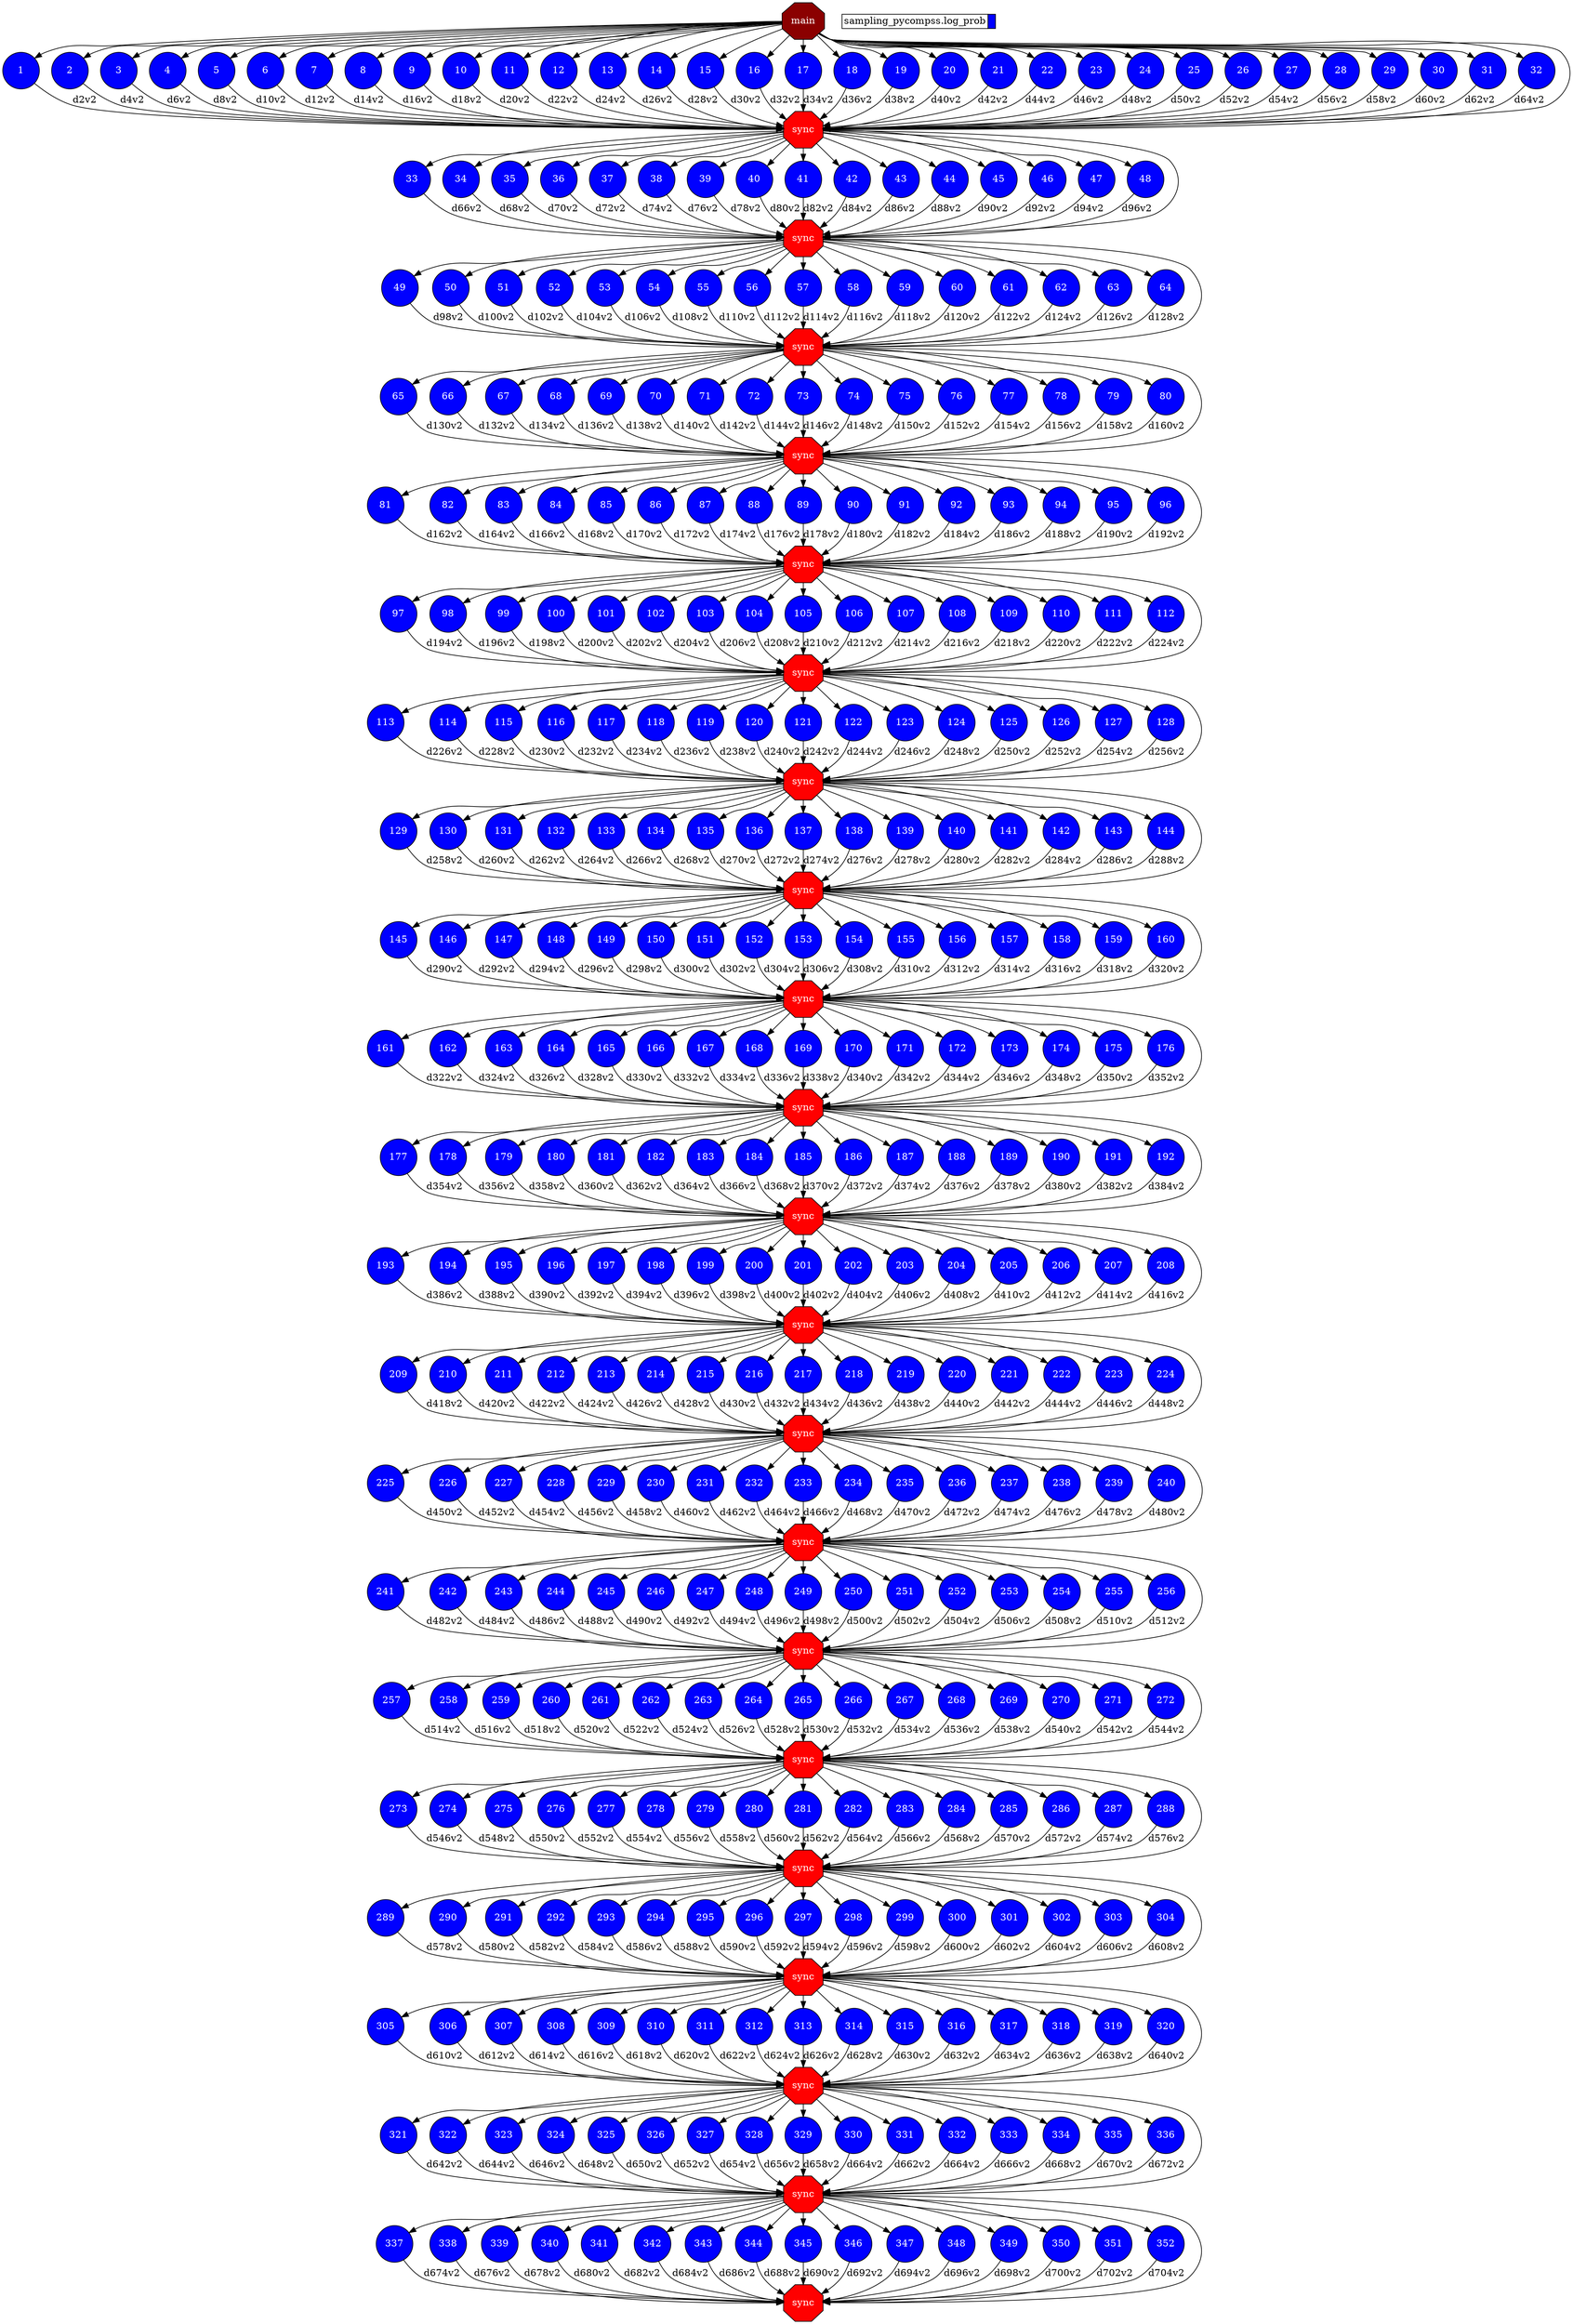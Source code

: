 digraph {
  newrank=true;
  rankdir=TB;
  labeljust="l";
  compound= true;
  subgraph dependence_graph {
    ranksep=0.20;
    node[height=0.75];

Synchro0[label="main", shape=octagon, style=filled fillcolor="#8B0000" fontcolor="#FFFFFF"];
1[shape=circle, style=filled fillcolor="#0000ff" fontcolor="#ffffff"];
Synchro0 -> 1;
2[shape=circle, style=filled fillcolor="#0000ff" fontcolor="#ffffff"];
Synchro0 -> 2;
3[shape=circle, style=filled fillcolor="#0000ff" fontcolor="#ffffff"];
Synchro0 -> 3;
4[shape=circle, style=filled fillcolor="#0000ff" fontcolor="#ffffff"];
Synchro0 -> 4;
5[shape=circle, style=filled fillcolor="#0000ff" fontcolor="#ffffff"];
Synchro0 -> 5;
6[shape=circle, style=filled fillcolor="#0000ff" fontcolor="#ffffff"];
Synchro0 -> 6;
7[shape=circle, style=filled fillcolor="#0000ff" fontcolor="#ffffff"];
Synchro0 -> 7;
8[shape=circle, style=filled fillcolor="#0000ff" fontcolor="#ffffff"];
Synchro0 -> 8;
9[shape=circle, style=filled fillcolor="#0000ff" fontcolor="#ffffff"];
Synchro0 -> 9;
10[shape=circle, style=filled fillcolor="#0000ff" fontcolor="#ffffff"];
Synchro0 -> 10;
11[shape=circle, style=filled fillcolor="#0000ff" fontcolor="#ffffff"];
Synchro0 -> 11;
12[shape=circle, style=filled fillcolor="#0000ff" fontcolor="#ffffff"];
Synchro0 -> 12;
13[shape=circle, style=filled fillcolor="#0000ff" fontcolor="#ffffff"];
Synchro0 -> 13;
14[shape=circle, style=filled fillcolor="#0000ff" fontcolor="#ffffff"];
Synchro0 -> 14;
15[shape=circle, style=filled fillcolor="#0000ff" fontcolor="#ffffff"];
Synchro0 -> 15;
16[shape=circle, style=filled fillcolor="#0000ff" fontcolor="#ffffff"];
Synchro0 -> 16;
17[shape=circle, style=filled fillcolor="#0000ff" fontcolor="#ffffff"];
Synchro0 -> 17;
18[shape=circle, style=filled fillcolor="#0000ff" fontcolor="#ffffff"];
Synchro0 -> 18;
19[shape=circle, style=filled fillcolor="#0000ff" fontcolor="#ffffff"];
Synchro0 -> 19;
20[shape=circle, style=filled fillcolor="#0000ff" fontcolor="#ffffff"];
Synchro0 -> 20;
21[shape=circle, style=filled fillcolor="#0000ff" fontcolor="#ffffff"];
Synchro0 -> 21;
22[shape=circle, style=filled fillcolor="#0000ff" fontcolor="#ffffff"];
Synchro0 -> 22;
23[shape=circle, style=filled fillcolor="#0000ff" fontcolor="#ffffff"];
Synchro0 -> 23;
24[shape=circle, style=filled fillcolor="#0000ff" fontcolor="#ffffff"];
Synchro0 -> 24;
25[shape=circle, style=filled fillcolor="#0000ff" fontcolor="#ffffff"];
Synchro0 -> 25;
26[shape=circle, style=filled fillcolor="#0000ff" fontcolor="#ffffff"];
Synchro0 -> 26;
27[shape=circle, style=filled fillcolor="#0000ff" fontcolor="#ffffff"];
Synchro0 -> 27;
28[shape=circle, style=filled fillcolor="#0000ff" fontcolor="#ffffff"];
Synchro0 -> 28;
29[shape=circle, style=filled fillcolor="#0000ff" fontcolor="#ffffff"];
Synchro0 -> 29;
30[shape=circle, style=filled fillcolor="#0000ff" fontcolor="#ffffff"];
Synchro0 -> 30;
31[shape=circle, style=filled fillcolor="#0000ff" fontcolor="#ffffff"];
Synchro0 -> 31;
32[shape=circle, style=filled fillcolor="#0000ff" fontcolor="#ffffff"];
Synchro0 -> 32;
Synchro1[label="sync", shape=octagon, style=filled fillcolor="#ff0000" fontcolor="#FFFFFF"];
Synchro0 -> Synchro1;
1 -> Synchro1 [label="d2v2"];
2 -> Synchro1 [label="d4v2"];
3 -> Synchro1 [label="d6v2"];
4 -> Synchro1 [label="d8v2"];
5 -> Synchro1 [label="d10v2"];
6 -> Synchro1 [label="d12v2"];
7 -> Synchro1 [label="d14v2"];
8 -> Synchro1 [label="d16v2"];
9 -> Synchro1 [label="d18v2"];
10 -> Synchro1 [label="d20v2"];
11 -> Synchro1 [label="d22v2"];
12 -> Synchro1 [label="d24v2"];
13 -> Synchro1 [label="d26v2"];
14 -> Synchro1 [label="d28v2"];
15 -> Synchro1 [label="d30v2"];
16 -> Synchro1 [label="d32v2"];
17 -> Synchro1 [label="d34v2"];
18 -> Synchro1 [label="d36v2"];
19 -> Synchro1 [label="d38v2"];
20 -> Synchro1 [label="d40v2"];
21 -> Synchro1 [label="d42v2"];
22 -> Synchro1 [label="d44v2"];
23 -> Synchro1 [label="d46v2"];
24 -> Synchro1 [label="d48v2"];
25 -> Synchro1 [label="d50v2"];
26 -> Synchro1 [label="d52v2"];
27 -> Synchro1 [label="d54v2"];
28 -> Synchro1 [label="d56v2"];
29 -> Synchro1 [label="d58v2"];
30 -> Synchro1 [label="d60v2"];
31 -> Synchro1 [label="d62v2"];
32 -> Synchro1 [label="d64v2"];
33[shape=circle, style=filled fillcolor="#0000ff" fontcolor="#ffffff"];
Synchro1 -> 33;
34[shape=circle, style=filled fillcolor="#0000ff" fontcolor="#ffffff"];
Synchro1 -> 34;
35[shape=circle, style=filled fillcolor="#0000ff" fontcolor="#ffffff"];
Synchro1 -> 35;
36[shape=circle, style=filled fillcolor="#0000ff" fontcolor="#ffffff"];
Synchro1 -> 36;
37[shape=circle, style=filled fillcolor="#0000ff" fontcolor="#ffffff"];
Synchro1 -> 37;
38[shape=circle, style=filled fillcolor="#0000ff" fontcolor="#ffffff"];
Synchro1 -> 38;
39[shape=circle, style=filled fillcolor="#0000ff" fontcolor="#ffffff"];
Synchro1 -> 39;
40[shape=circle, style=filled fillcolor="#0000ff" fontcolor="#ffffff"];
Synchro1 -> 40;
41[shape=circle, style=filled fillcolor="#0000ff" fontcolor="#ffffff"];
Synchro1 -> 41;
42[shape=circle, style=filled fillcolor="#0000ff" fontcolor="#ffffff"];
Synchro1 -> 42;
43[shape=circle, style=filled fillcolor="#0000ff" fontcolor="#ffffff"];
Synchro1 -> 43;
44[shape=circle, style=filled fillcolor="#0000ff" fontcolor="#ffffff"];
Synchro1 -> 44;
45[shape=circle, style=filled fillcolor="#0000ff" fontcolor="#ffffff"];
Synchro1 -> 45;
46[shape=circle, style=filled fillcolor="#0000ff" fontcolor="#ffffff"];
Synchro1 -> 46;
47[shape=circle, style=filled fillcolor="#0000ff" fontcolor="#ffffff"];
Synchro1 -> 47;
48[shape=circle, style=filled fillcolor="#0000ff" fontcolor="#ffffff"];
Synchro1 -> 48;
Synchro2[label="sync", shape=octagon, style=filled fillcolor="#ff0000" fontcolor="#FFFFFF"];
Synchro1 -> Synchro2;
33 -> Synchro2 [label="d66v2"];
34 -> Synchro2 [label="d68v2"];
35 -> Synchro2 [label="d70v2"];
36 -> Synchro2 [label="d72v2"];
37 -> Synchro2 [label="d74v2"];
38 -> Synchro2 [label="d76v2"];
39 -> Synchro2 [label="d78v2"];
40 -> Synchro2 [label="d80v2"];
41 -> Synchro2 [label="d82v2"];
42 -> Synchro2 [label="d84v2"];
43 -> Synchro2 [label="d86v2"];
44 -> Synchro2 [label="d88v2"];
45 -> Synchro2 [label="d90v2"];
46 -> Synchro2 [label="d92v2"];
47 -> Synchro2 [label="d94v2"];
48 -> Synchro2 [label="d96v2"];
49[shape=circle, style=filled fillcolor="#0000ff" fontcolor="#ffffff"];
Synchro2 -> 49;
50[shape=circle, style=filled fillcolor="#0000ff" fontcolor="#ffffff"];
Synchro2 -> 50;
51[shape=circle, style=filled fillcolor="#0000ff" fontcolor="#ffffff"];
Synchro2 -> 51;
52[shape=circle, style=filled fillcolor="#0000ff" fontcolor="#ffffff"];
Synchro2 -> 52;
53[shape=circle, style=filled fillcolor="#0000ff" fontcolor="#ffffff"];
Synchro2 -> 53;
54[shape=circle, style=filled fillcolor="#0000ff" fontcolor="#ffffff"];
Synchro2 -> 54;
55[shape=circle, style=filled fillcolor="#0000ff" fontcolor="#ffffff"];
Synchro2 -> 55;
56[shape=circle, style=filled fillcolor="#0000ff" fontcolor="#ffffff"];
Synchro2 -> 56;
57[shape=circle, style=filled fillcolor="#0000ff" fontcolor="#ffffff"];
Synchro2 -> 57;
58[shape=circle, style=filled fillcolor="#0000ff" fontcolor="#ffffff"];
Synchro2 -> 58;
59[shape=circle, style=filled fillcolor="#0000ff" fontcolor="#ffffff"];
Synchro2 -> 59;
60[shape=circle, style=filled fillcolor="#0000ff" fontcolor="#ffffff"];
Synchro2 -> 60;
61[shape=circle, style=filled fillcolor="#0000ff" fontcolor="#ffffff"];
Synchro2 -> 61;
62[shape=circle, style=filled fillcolor="#0000ff" fontcolor="#ffffff"];
Synchro2 -> 62;
63[shape=circle, style=filled fillcolor="#0000ff" fontcolor="#ffffff"];
Synchro2 -> 63;
64[shape=circle, style=filled fillcolor="#0000ff" fontcolor="#ffffff"];
Synchro2 -> 64;
Synchro3[label="sync", shape=octagon, style=filled fillcolor="#ff0000" fontcolor="#FFFFFF"];
Synchro2 -> Synchro3;
49 -> Synchro3 [label="d98v2"];
50 -> Synchro3 [label="d100v2"];
51 -> Synchro3 [label="d102v2"];
52 -> Synchro3 [label="d104v2"];
53 -> Synchro3 [label="d106v2"];
54 -> Synchro3 [label="d108v2"];
55 -> Synchro3 [label="d110v2"];
56 -> Synchro3 [label="d112v2"];
57 -> Synchro3 [label="d114v2"];
58 -> Synchro3 [label="d116v2"];
59 -> Synchro3 [label="d118v2"];
60 -> Synchro3 [label="d120v2"];
61 -> Synchro3 [label="d122v2"];
62 -> Synchro3 [label="d124v2"];
63 -> Synchro3 [label="d126v2"];
64 -> Synchro3 [label="d128v2"];
65[shape=circle, style=filled fillcolor="#0000ff" fontcolor="#ffffff"];
Synchro3 -> 65;
66[shape=circle, style=filled fillcolor="#0000ff" fontcolor="#ffffff"];
Synchro3 -> 66;
67[shape=circle, style=filled fillcolor="#0000ff" fontcolor="#ffffff"];
Synchro3 -> 67;
68[shape=circle, style=filled fillcolor="#0000ff" fontcolor="#ffffff"];
Synchro3 -> 68;
69[shape=circle, style=filled fillcolor="#0000ff" fontcolor="#ffffff"];
Synchro3 -> 69;
70[shape=circle, style=filled fillcolor="#0000ff" fontcolor="#ffffff"];
Synchro3 -> 70;
71[shape=circle, style=filled fillcolor="#0000ff" fontcolor="#ffffff"];
Synchro3 -> 71;
72[shape=circle, style=filled fillcolor="#0000ff" fontcolor="#ffffff"];
Synchro3 -> 72;
73[shape=circle, style=filled fillcolor="#0000ff" fontcolor="#ffffff"];
Synchro3 -> 73;
74[shape=circle, style=filled fillcolor="#0000ff" fontcolor="#ffffff"];
Synchro3 -> 74;
75[shape=circle, style=filled fillcolor="#0000ff" fontcolor="#ffffff"];
Synchro3 -> 75;
76[shape=circle, style=filled fillcolor="#0000ff" fontcolor="#ffffff"];
Synchro3 -> 76;
77[shape=circle, style=filled fillcolor="#0000ff" fontcolor="#ffffff"];
Synchro3 -> 77;
78[shape=circle, style=filled fillcolor="#0000ff" fontcolor="#ffffff"];
Synchro3 -> 78;
79[shape=circle, style=filled fillcolor="#0000ff" fontcolor="#ffffff"];
Synchro3 -> 79;
80[shape=circle, style=filled fillcolor="#0000ff" fontcolor="#ffffff"];
Synchro3 -> 80;
Synchro4[label="sync", shape=octagon, style=filled fillcolor="#ff0000" fontcolor="#FFFFFF"];
Synchro3 -> Synchro4;
65 -> Synchro4 [label="d130v2"];
66 -> Synchro4 [label="d132v2"];
67 -> Synchro4 [label="d134v2"];
68 -> Synchro4 [label="d136v2"];
69 -> Synchro4 [label="d138v2"];
70 -> Synchro4 [label="d140v2"];
71 -> Synchro4 [label="d142v2"];
72 -> Synchro4 [label="d144v2"];
73 -> Synchro4 [label="d146v2"];
74 -> Synchro4 [label="d148v2"];
75 -> Synchro4 [label="d150v2"];
76 -> Synchro4 [label="d152v2"];
77 -> Synchro4 [label="d154v2"];
78 -> Synchro4 [label="d156v2"];
79 -> Synchro4 [label="d158v2"];
80 -> Synchro4 [label="d160v2"];
81[shape=circle, style=filled fillcolor="#0000ff" fontcolor="#ffffff"];
Synchro4 -> 81;
82[shape=circle, style=filled fillcolor="#0000ff" fontcolor="#ffffff"];
Synchro4 -> 82;
83[shape=circle, style=filled fillcolor="#0000ff" fontcolor="#ffffff"];
Synchro4 -> 83;
84[shape=circle, style=filled fillcolor="#0000ff" fontcolor="#ffffff"];
Synchro4 -> 84;
85[shape=circle, style=filled fillcolor="#0000ff" fontcolor="#ffffff"];
Synchro4 -> 85;
86[shape=circle, style=filled fillcolor="#0000ff" fontcolor="#ffffff"];
Synchro4 -> 86;
87[shape=circle, style=filled fillcolor="#0000ff" fontcolor="#ffffff"];
Synchro4 -> 87;
88[shape=circle, style=filled fillcolor="#0000ff" fontcolor="#ffffff"];
Synchro4 -> 88;
89[shape=circle, style=filled fillcolor="#0000ff" fontcolor="#ffffff"];
Synchro4 -> 89;
90[shape=circle, style=filled fillcolor="#0000ff" fontcolor="#ffffff"];
Synchro4 -> 90;
91[shape=circle, style=filled fillcolor="#0000ff" fontcolor="#ffffff"];
Synchro4 -> 91;
92[shape=circle, style=filled fillcolor="#0000ff" fontcolor="#ffffff"];
Synchro4 -> 92;
93[shape=circle, style=filled fillcolor="#0000ff" fontcolor="#ffffff"];
Synchro4 -> 93;
94[shape=circle, style=filled fillcolor="#0000ff" fontcolor="#ffffff"];
Synchro4 -> 94;
95[shape=circle, style=filled fillcolor="#0000ff" fontcolor="#ffffff"];
Synchro4 -> 95;
96[shape=circle, style=filled fillcolor="#0000ff" fontcolor="#ffffff"];
Synchro4 -> 96;
Synchro5[label="sync", shape=octagon, style=filled fillcolor="#ff0000" fontcolor="#FFFFFF"];
Synchro4 -> Synchro5;
81 -> Synchro5 [label="d162v2"];
82 -> Synchro5 [label="d164v2"];
83 -> Synchro5 [label="d166v2"];
84 -> Synchro5 [label="d168v2"];
85 -> Synchro5 [label="d170v2"];
86 -> Synchro5 [label="d172v2"];
87 -> Synchro5 [label="d174v2"];
88 -> Synchro5 [label="d176v2"];
89 -> Synchro5 [label="d178v2"];
90 -> Synchro5 [label="d180v2"];
91 -> Synchro5 [label="d182v2"];
92 -> Synchro5 [label="d184v2"];
93 -> Synchro5 [label="d186v2"];
94 -> Synchro5 [label="d188v2"];
95 -> Synchro5 [label="d190v2"];
96 -> Synchro5 [label="d192v2"];
97[shape=circle, style=filled fillcolor="#0000ff" fontcolor="#ffffff"];
Synchro5 -> 97;
98[shape=circle, style=filled fillcolor="#0000ff" fontcolor="#ffffff"];
Synchro5 -> 98;
99[shape=circle, style=filled fillcolor="#0000ff" fontcolor="#ffffff"];
Synchro5 -> 99;
100[shape=circle, style=filled fillcolor="#0000ff" fontcolor="#ffffff"];
Synchro5 -> 100;
101[shape=circle, style=filled fillcolor="#0000ff" fontcolor="#ffffff"];
Synchro5 -> 101;
102[shape=circle, style=filled fillcolor="#0000ff" fontcolor="#ffffff"];
Synchro5 -> 102;
103[shape=circle, style=filled fillcolor="#0000ff" fontcolor="#ffffff"];
Synchro5 -> 103;
104[shape=circle, style=filled fillcolor="#0000ff" fontcolor="#ffffff"];
Synchro5 -> 104;
105[shape=circle, style=filled fillcolor="#0000ff" fontcolor="#ffffff"];
Synchro5 -> 105;
106[shape=circle, style=filled fillcolor="#0000ff" fontcolor="#ffffff"];
Synchro5 -> 106;
107[shape=circle, style=filled fillcolor="#0000ff" fontcolor="#ffffff"];
Synchro5 -> 107;
108[shape=circle, style=filled fillcolor="#0000ff" fontcolor="#ffffff"];
Synchro5 -> 108;
109[shape=circle, style=filled fillcolor="#0000ff" fontcolor="#ffffff"];
Synchro5 -> 109;
110[shape=circle, style=filled fillcolor="#0000ff" fontcolor="#ffffff"];
Synchro5 -> 110;
111[shape=circle, style=filled fillcolor="#0000ff" fontcolor="#ffffff"];
Synchro5 -> 111;
112[shape=circle, style=filled fillcolor="#0000ff" fontcolor="#ffffff"];
Synchro5 -> 112;
Synchro6[label="sync", shape=octagon, style=filled fillcolor="#ff0000" fontcolor="#FFFFFF"];
Synchro5 -> Synchro6;
97 -> Synchro6 [label="d194v2"];
98 -> Synchro6 [label="d196v2"];
99 -> Synchro6 [label="d198v2"];
100 -> Synchro6 [label="d200v2"];
101 -> Synchro6 [label="d202v2"];
102 -> Synchro6 [label="d204v2"];
103 -> Synchro6 [label="d206v2"];
104 -> Synchro6 [label="d208v2"];
105 -> Synchro6 [label="d210v2"];
106 -> Synchro6 [label="d212v2"];
107 -> Synchro6 [label="d214v2"];
108 -> Synchro6 [label="d216v2"];
109 -> Synchro6 [label="d218v2"];
110 -> Synchro6 [label="d220v2"];
111 -> Synchro6 [label="d222v2"];
112 -> Synchro6 [label="d224v2"];
113[shape=circle, style=filled fillcolor="#0000ff" fontcolor="#ffffff"];
Synchro6 -> 113;
114[shape=circle, style=filled fillcolor="#0000ff" fontcolor="#ffffff"];
Synchro6 -> 114;
115[shape=circle, style=filled fillcolor="#0000ff" fontcolor="#ffffff"];
Synchro6 -> 115;
116[shape=circle, style=filled fillcolor="#0000ff" fontcolor="#ffffff"];
Synchro6 -> 116;
117[shape=circle, style=filled fillcolor="#0000ff" fontcolor="#ffffff"];
Synchro6 -> 117;
118[shape=circle, style=filled fillcolor="#0000ff" fontcolor="#ffffff"];
Synchro6 -> 118;
119[shape=circle, style=filled fillcolor="#0000ff" fontcolor="#ffffff"];
Synchro6 -> 119;
120[shape=circle, style=filled fillcolor="#0000ff" fontcolor="#ffffff"];
Synchro6 -> 120;
121[shape=circle, style=filled fillcolor="#0000ff" fontcolor="#ffffff"];
Synchro6 -> 121;
122[shape=circle, style=filled fillcolor="#0000ff" fontcolor="#ffffff"];
Synchro6 -> 122;
123[shape=circle, style=filled fillcolor="#0000ff" fontcolor="#ffffff"];
Synchro6 -> 123;
124[shape=circle, style=filled fillcolor="#0000ff" fontcolor="#ffffff"];
Synchro6 -> 124;
125[shape=circle, style=filled fillcolor="#0000ff" fontcolor="#ffffff"];
Synchro6 -> 125;
126[shape=circle, style=filled fillcolor="#0000ff" fontcolor="#ffffff"];
Synchro6 -> 126;
127[shape=circle, style=filled fillcolor="#0000ff" fontcolor="#ffffff"];
Synchro6 -> 127;
128[shape=circle, style=filled fillcolor="#0000ff" fontcolor="#ffffff"];
Synchro6 -> 128;
Synchro7[label="sync", shape=octagon, style=filled fillcolor="#ff0000" fontcolor="#FFFFFF"];
Synchro6 -> Synchro7;
113 -> Synchro7 [label="d226v2"];
114 -> Synchro7 [label="d228v2"];
115 -> Synchro7 [label="d230v2"];
116 -> Synchro7 [label="d232v2"];
117 -> Synchro7 [label="d234v2"];
118 -> Synchro7 [label="d236v2"];
119 -> Synchro7 [label="d238v2"];
120 -> Synchro7 [label="d240v2"];
121 -> Synchro7 [label="d242v2"];
122 -> Synchro7 [label="d244v2"];
123 -> Synchro7 [label="d246v2"];
124 -> Synchro7 [label="d248v2"];
125 -> Synchro7 [label="d250v2"];
126 -> Synchro7 [label="d252v2"];
127 -> Synchro7 [label="d254v2"];
128 -> Synchro7 [label="d256v2"];
129[shape=circle, style=filled fillcolor="#0000ff" fontcolor="#ffffff"];
Synchro7 -> 129;
130[shape=circle, style=filled fillcolor="#0000ff" fontcolor="#ffffff"];
Synchro7 -> 130;
131[shape=circle, style=filled fillcolor="#0000ff" fontcolor="#ffffff"];
Synchro7 -> 131;
132[shape=circle, style=filled fillcolor="#0000ff" fontcolor="#ffffff"];
Synchro7 -> 132;
133[shape=circle, style=filled fillcolor="#0000ff" fontcolor="#ffffff"];
Synchro7 -> 133;
134[shape=circle, style=filled fillcolor="#0000ff" fontcolor="#ffffff"];
Synchro7 -> 134;
135[shape=circle, style=filled fillcolor="#0000ff" fontcolor="#ffffff"];
Synchro7 -> 135;
136[shape=circle, style=filled fillcolor="#0000ff" fontcolor="#ffffff"];
Synchro7 -> 136;
137[shape=circle, style=filled fillcolor="#0000ff" fontcolor="#ffffff"];
Synchro7 -> 137;
138[shape=circle, style=filled fillcolor="#0000ff" fontcolor="#ffffff"];
Synchro7 -> 138;
139[shape=circle, style=filled fillcolor="#0000ff" fontcolor="#ffffff"];
Synchro7 -> 139;
140[shape=circle, style=filled fillcolor="#0000ff" fontcolor="#ffffff"];
Synchro7 -> 140;
141[shape=circle, style=filled fillcolor="#0000ff" fontcolor="#ffffff"];
Synchro7 -> 141;
142[shape=circle, style=filled fillcolor="#0000ff" fontcolor="#ffffff"];
Synchro7 -> 142;
143[shape=circle, style=filled fillcolor="#0000ff" fontcolor="#ffffff"];
Synchro7 -> 143;
144[shape=circle, style=filled fillcolor="#0000ff" fontcolor="#ffffff"];
Synchro7 -> 144;
Synchro8[label="sync", shape=octagon, style=filled fillcolor="#ff0000" fontcolor="#FFFFFF"];
Synchro7 -> Synchro8;
129 -> Synchro8 [label="d258v2"];
130 -> Synchro8 [label="d260v2"];
131 -> Synchro8 [label="d262v2"];
132 -> Synchro8 [label="d264v2"];
133 -> Synchro8 [label="d266v2"];
134 -> Synchro8 [label="d268v2"];
135 -> Synchro8 [label="d270v2"];
136 -> Synchro8 [label="d272v2"];
137 -> Synchro8 [label="d274v2"];
138 -> Synchro8 [label="d276v2"];
139 -> Synchro8 [label="d278v2"];
140 -> Synchro8 [label="d280v2"];
141 -> Synchro8 [label="d282v2"];
142 -> Synchro8 [label="d284v2"];
143 -> Synchro8 [label="d286v2"];
144 -> Synchro8 [label="d288v2"];
145[shape=circle, style=filled fillcolor="#0000ff" fontcolor="#ffffff"];
Synchro8 -> 145;
146[shape=circle, style=filled fillcolor="#0000ff" fontcolor="#ffffff"];
Synchro8 -> 146;
147[shape=circle, style=filled fillcolor="#0000ff" fontcolor="#ffffff"];
Synchro8 -> 147;
148[shape=circle, style=filled fillcolor="#0000ff" fontcolor="#ffffff"];
Synchro8 -> 148;
149[shape=circle, style=filled fillcolor="#0000ff" fontcolor="#ffffff"];
Synchro8 -> 149;
150[shape=circle, style=filled fillcolor="#0000ff" fontcolor="#ffffff"];
Synchro8 -> 150;
151[shape=circle, style=filled fillcolor="#0000ff" fontcolor="#ffffff"];
Synchro8 -> 151;
152[shape=circle, style=filled fillcolor="#0000ff" fontcolor="#ffffff"];
Synchro8 -> 152;
153[shape=circle, style=filled fillcolor="#0000ff" fontcolor="#ffffff"];
Synchro8 -> 153;
154[shape=circle, style=filled fillcolor="#0000ff" fontcolor="#ffffff"];
Synchro8 -> 154;
155[shape=circle, style=filled fillcolor="#0000ff" fontcolor="#ffffff"];
Synchro8 -> 155;
156[shape=circle, style=filled fillcolor="#0000ff" fontcolor="#ffffff"];
Synchro8 -> 156;
157[shape=circle, style=filled fillcolor="#0000ff" fontcolor="#ffffff"];
Synchro8 -> 157;
158[shape=circle, style=filled fillcolor="#0000ff" fontcolor="#ffffff"];
Synchro8 -> 158;
159[shape=circle, style=filled fillcolor="#0000ff" fontcolor="#ffffff"];
Synchro8 -> 159;
160[shape=circle, style=filled fillcolor="#0000ff" fontcolor="#ffffff"];
Synchro8 -> 160;
Synchro9[label="sync", shape=octagon, style=filled fillcolor="#ff0000" fontcolor="#FFFFFF"];
Synchro8 -> Synchro9;
145 -> Synchro9 [label="d290v2"];
146 -> Synchro9 [label="d292v2"];
147 -> Synchro9 [label="d294v2"];
148 -> Synchro9 [label="d296v2"];
149 -> Synchro9 [label="d298v2"];
150 -> Synchro9 [label="d300v2"];
151 -> Synchro9 [label="d302v2"];
152 -> Synchro9 [label="d304v2"];
153 -> Synchro9 [label="d306v2"];
154 -> Synchro9 [label="d308v2"];
155 -> Synchro9 [label="d310v2"];
156 -> Synchro9 [label="d312v2"];
157 -> Synchro9 [label="d314v2"];
158 -> Synchro9 [label="d316v2"];
159 -> Synchro9 [label="d318v2"];
160 -> Synchro9 [label="d320v2"];
161[shape=circle, style=filled fillcolor="#0000ff" fontcolor="#ffffff"];
Synchro9 -> 161;
162[shape=circle, style=filled fillcolor="#0000ff" fontcolor="#ffffff"];
Synchro9 -> 162;
163[shape=circle, style=filled fillcolor="#0000ff" fontcolor="#ffffff"];
Synchro9 -> 163;
164[shape=circle, style=filled fillcolor="#0000ff" fontcolor="#ffffff"];
Synchro9 -> 164;
165[shape=circle, style=filled fillcolor="#0000ff" fontcolor="#ffffff"];
Synchro9 -> 165;
166[shape=circle, style=filled fillcolor="#0000ff" fontcolor="#ffffff"];
Synchro9 -> 166;
167[shape=circle, style=filled fillcolor="#0000ff" fontcolor="#ffffff"];
Synchro9 -> 167;
168[shape=circle, style=filled fillcolor="#0000ff" fontcolor="#ffffff"];
Synchro9 -> 168;
169[shape=circle, style=filled fillcolor="#0000ff" fontcolor="#ffffff"];
Synchro9 -> 169;
170[shape=circle, style=filled fillcolor="#0000ff" fontcolor="#ffffff"];
Synchro9 -> 170;
171[shape=circle, style=filled fillcolor="#0000ff" fontcolor="#ffffff"];
Synchro9 -> 171;
172[shape=circle, style=filled fillcolor="#0000ff" fontcolor="#ffffff"];
Synchro9 -> 172;
173[shape=circle, style=filled fillcolor="#0000ff" fontcolor="#ffffff"];
Synchro9 -> 173;
174[shape=circle, style=filled fillcolor="#0000ff" fontcolor="#ffffff"];
Synchro9 -> 174;
175[shape=circle, style=filled fillcolor="#0000ff" fontcolor="#ffffff"];
Synchro9 -> 175;
176[shape=circle, style=filled fillcolor="#0000ff" fontcolor="#ffffff"];
Synchro9 -> 176;
Synchro10[label="sync", shape=octagon, style=filled fillcolor="#ff0000" fontcolor="#FFFFFF"];
Synchro9 -> Synchro10;
161 -> Synchro10 [label="d322v2"];
162 -> Synchro10 [label="d324v2"];
163 -> Synchro10 [label="d326v2"];
164 -> Synchro10 [label="d328v2"];
165 -> Synchro10 [label="d330v2"];
166 -> Synchro10 [label="d332v2"];
167 -> Synchro10 [label="d334v2"];
168 -> Synchro10 [label="d336v2"];
169 -> Synchro10 [label="d338v2"];
170 -> Synchro10 [label="d340v2"];
171 -> Synchro10 [label="d342v2"];
172 -> Synchro10 [label="d344v2"];
173 -> Synchro10 [label="d346v2"];
174 -> Synchro10 [label="d348v2"];
175 -> Synchro10 [label="d350v2"];
176 -> Synchro10 [label="d352v2"];
177[shape=circle, style=filled fillcolor="#0000ff" fontcolor="#ffffff"];
Synchro10 -> 177;
178[shape=circle, style=filled fillcolor="#0000ff" fontcolor="#ffffff"];
Synchro10 -> 178;
179[shape=circle, style=filled fillcolor="#0000ff" fontcolor="#ffffff"];
Synchro10 -> 179;
180[shape=circle, style=filled fillcolor="#0000ff" fontcolor="#ffffff"];
Synchro10 -> 180;
181[shape=circle, style=filled fillcolor="#0000ff" fontcolor="#ffffff"];
Synchro10 -> 181;
182[shape=circle, style=filled fillcolor="#0000ff" fontcolor="#ffffff"];
Synchro10 -> 182;
183[shape=circle, style=filled fillcolor="#0000ff" fontcolor="#ffffff"];
Synchro10 -> 183;
184[shape=circle, style=filled fillcolor="#0000ff" fontcolor="#ffffff"];
Synchro10 -> 184;
185[shape=circle, style=filled fillcolor="#0000ff" fontcolor="#ffffff"];
Synchro10 -> 185;
186[shape=circle, style=filled fillcolor="#0000ff" fontcolor="#ffffff"];
Synchro10 -> 186;
187[shape=circle, style=filled fillcolor="#0000ff" fontcolor="#ffffff"];
Synchro10 -> 187;
188[shape=circle, style=filled fillcolor="#0000ff" fontcolor="#ffffff"];
Synchro10 -> 188;
189[shape=circle, style=filled fillcolor="#0000ff" fontcolor="#ffffff"];
Synchro10 -> 189;
190[shape=circle, style=filled fillcolor="#0000ff" fontcolor="#ffffff"];
Synchro10 -> 190;
191[shape=circle, style=filled fillcolor="#0000ff" fontcolor="#ffffff"];
Synchro10 -> 191;
192[shape=circle, style=filled fillcolor="#0000ff" fontcolor="#ffffff"];
Synchro10 -> 192;
Synchro11[label="sync", shape=octagon, style=filled fillcolor="#ff0000" fontcolor="#FFFFFF"];
Synchro10 -> Synchro11;
177 -> Synchro11 [label="d354v2"];
178 -> Synchro11 [label="d356v2"];
179 -> Synchro11 [label="d358v2"];
180 -> Synchro11 [label="d360v2"];
181 -> Synchro11 [label="d362v2"];
182 -> Synchro11 [label="d364v2"];
183 -> Synchro11 [label="d366v2"];
184 -> Synchro11 [label="d368v2"];
185 -> Synchro11 [label="d370v2"];
186 -> Synchro11 [label="d372v2"];
187 -> Synchro11 [label="d374v2"];
188 -> Synchro11 [label="d376v2"];
189 -> Synchro11 [label="d378v2"];
190 -> Synchro11 [label="d380v2"];
191 -> Synchro11 [label="d382v2"];
192 -> Synchro11 [label="d384v2"];
193[shape=circle, style=filled fillcolor="#0000ff" fontcolor="#ffffff"];
Synchro11 -> 193;
194[shape=circle, style=filled fillcolor="#0000ff" fontcolor="#ffffff"];
Synchro11 -> 194;
195[shape=circle, style=filled fillcolor="#0000ff" fontcolor="#ffffff"];
Synchro11 -> 195;
196[shape=circle, style=filled fillcolor="#0000ff" fontcolor="#ffffff"];
Synchro11 -> 196;
197[shape=circle, style=filled fillcolor="#0000ff" fontcolor="#ffffff"];
Synchro11 -> 197;
198[shape=circle, style=filled fillcolor="#0000ff" fontcolor="#ffffff"];
Synchro11 -> 198;
199[shape=circle, style=filled fillcolor="#0000ff" fontcolor="#ffffff"];
Synchro11 -> 199;
200[shape=circle, style=filled fillcolor="#0000ff" fontcolor="#ffffff"];
Synchro11 -> 200;
201[shape=circle, style=filled fillcolor="#0000ff" fontcolor="#ffffff"];
Synchro11 -> 201;
202[shape=circle, style=filled fillcolor="#0000ff" fontcolor="#ffffff"];
Synchro11 -> 202;
203[shape=circle, style=filled fillcolor="#0000ff" fontcolor="#ffffff"];
Synchro11 -> 203;
204[shape=circle, style=filled fillcolor="#0000ff" fontcolor="#ffffff"];
Synchro11 -> 204;
205[shape=circle, style=filled fillcolor="#0000ff" fontcolor="#ffffff"];
Synchro11 -> 205;
206[shape=circle, style=filled fillcolor="#0000ff" fontcolor="#ffffff"];
Synchro11 -> 206;
207[shape=circle, style=filled fillcolor="#0000ff" fontcolor="#ffffff"];
Synchro11 -> 207;
208[shape=circle, style=filled fillcolor="#0000ff" fontcolor="#ffffff"];
Synchro11 -> 208;
Synchro12[label="sync", shape=octagon, style=filled fillcolor="#ff0000" fontcolor="#FFFFFF"];
Synchro11 -> Synchro12;
193 -> Synchro12 [label="d386v2"];
194 -> Synchro12 [label="d388v2"];
195 -> Synchro12 [label="d390v2"];
196 -> Synchro12 [label="d392v2"];
197 -> Synchro12 [label="d394v2"];
198 -> Synchro12 [label="d396v2"];
199 -> Synchro12 [label="d398v2"];
200 -> Synchro12 [label="d400v2"];
201 -> Synchro12 [label="d402v2"];
202 -> Synchro12 [label="d404v2"];
203 -> Synchro12 [label="d406v2"];
204 -> Synchro12 [label="d408v2"];
205 -> Synchro12 [label="d410v2"];
206 -> Synchro12 [label="d412v2"];
207 -> Synchro12 [label="d414v2"];
208 -> Synchro12 [label="d416v2"];
209[shape=circle, style=filled fillcolor="#0000ff" fontcolor="#ffffff"];
Synchro12 -> 209;
210[shape=circle, style=filled fillcolor="#0000ff" fontcolor="#ffffff"];
Synchro12 -> 210;
211[shape=circle, style=filled fillcolor="#0000ff" fontcolor="#ffffff"];
Synchro12 -> 211;
212[shape=circle, style=filled fillcolor="#0000ff" fontcolor="#ffffff"];
Synchro12 -> 212;
213[shape=circle, style=filled fillcolor="#0000ff" fontcolor="#ffffff"];
Synchro12 -> 213;
214[shape=circle, style=filled fillcolor="#0000ff" fontcolor="#ffffff"];
Synchro12 -> 214;
215[shape=circle, style=filled fillcolor="#0000ff" fontcolor="#ffffff"];
Synchro12 -> 215;
216[shape=circle, style=filled fillcolor="#0000ff" fontcolor="#ffffff"];
Synchro12 -> 216;
217[shape=circle, style=filled fillcolor="#0000ff" fontcolor="#ffffff"];
Synchro12 -> 217;
218[shape=circle, style=filled fillcolor="#0000ff" fontcolor="#ffffff"];
Synchro12 -> 218;
219[shape=circle, style=filled fillcolor="#0000ff" fontcolor="#ffffff"];
Synchro12 -> 219;
220[shape=circle, style=filled fillcolor="#0000ff" fontcolor="#ffffff"];
Synchro12 -> 220;
221[shape=circle, style=filled fillcolor="#0000ff" fontcolor="#ffffff"];
Synchro12 -> 221;
222[shape=circle, style=filled fillcolor="#0000ff" fontcolor="#ffffff"];
Synchro12 -> 222;
223[shape=circle, style=filled fillcolor="#0000ff" fontcolor="#ffffff"];
Synchro12 -> 223;
224[shape=circle, style=filled fillcolor="#0000ff" fontcolor="#ffffff"];
Synchro12 -> 224;
Synchro13[label="sync", shape=octagon, style=filled fillcolor="#ff0000" fontcolor="#FFFFFF"];
Synchro12 -> Synchro13;
209 -> Synchro13 [label="d418v2"];
210 -> Synchro13 [label="d420v2"];
211 -> Synchro13 [label="d422v2"];
212 -> Synchro13 [label="d424v2"];
213 -> Synchro13 [label="d426v2"];
214 -> Synchro13 [label="d428v2"];
215 -> Synchro13 [label="d430v2"];
216 -> Synchro13 [label="d432v2"];
217 -> Synchro13 [label="d434v2"];
218 -> Synchro13 [label="d436v2"];
219 -> Synchro13 [label="d438v2"];
220 -> Synchro13 [label="d440v2"];
221 -> Synchro13 [label="d442v2"];
222 -> Synchro13 [label="d444v2"];
223 -> Synchro13 [label="d446v2"];
224 -> Synchro13 [label="d448v2"];
225[shape=circle, style=filled fillcolor="#0000ff" fontcolor="#ffffff"];
Synchro13 -> 225;
226[shape=circle, style=filled fillcolor="#0000ff" fontcolor="#ffffff"];
Synchro13 -> 226;
227[shape=circle, style=filled fillcolor="#0000ff" fontcolor="#ffffff"];
Synchro13 -> 227;
228[shape=circle, style=filled fillcolor="#0000ff" fontcolor="#ffffff"];
Synchro13 -> 228;
229[shape=circle, style=filled fillcolor="#0000ff" fontcolor="#ffffff"];
Synchro13 -> 229;
230[shape=circle, style=filled fillcolor="#0000ff" fontcolor="#ffffff"];
Synchro13 -> 230;
231[shape=circle, style=filled fillcolor="#0000ff" fontcolor="#ffffff"];
Synchro13 -> 231;
232[shape=circle, style=filled fillcolor="#0000ff" fontcolor="#ffffff"];
Synchro13 -> 232;
233[shape=circle, style=filled fillcolor="#0000ff" fontcolor="#ffffff"];
Synchro13 -> 233;
234[shape=circle, style=filled fillcolor="#0000ff" fontcolor="#ffffff"];
Synchro13 -> 234;
235[shape=circle, style=filled fillcolor="#0000ff" fontcolor="#ffffff"];
Synchro13 -> 235;
236[shape=circle, style=filled fillcolor="#0000ff" fontcolor="#ffffff"];
Synchro13 -> 236;
237[shape=circle, style=filled fillcolor="#0000ff" fontcolor="#ffffff"];
Synchro13 -> 237;
238[shape=circle, style=filled fillcolor="#0000ff" fontcolor="#ffffff"];
Synchro13 -> 238;
239[shape=circle, style=filled fillcolor="#0000ff" fontcolor="#ffffff"];
Synchro13 -> 239;
240[shape=circle, style=filled fillcolor="#0000ff" fontcolor="#ffffff"];
Synchro13 -> 240;
Synchro14[label="sync", shape=octagon, style=filled fillcolor="#ff0000" fontcolor="#FFFFFF"];
Synchro13 -> Synchro14;
225 -> Synchro14 [label="d450v2"];
226 -> Synchro14 [label="d452v2"];
227 -> Synchro14 [label="d454v2"];
228 -> Synchro14 [label="d456v2"];
229 -> Synchro14 [label="d458v2"];
230 -> Synchro14 [label="d460v2"];
231 -> Synchro14 [label="d462v2"];
232 -> Synchro14 [label="d464v2"];
233 -> Synchro14 [label="d466v2"];
234 -> Synchro14 [label="d468v2"];
235 -> Synchro14 [label="d470v2"];
236 -> Synchro14 [label="d472v2"];
237 -> Synchro14 [label="d474v2"];
238 -> Synchro14 [label="d476v2"];
239 -> Synchro14 [label="d478v2"];
240 -> Synchro14 [label="d480v2"];
241[shape=circle, style=filled fillcolor="#0000ff" fontcolor="#ffffff"];
Synchro14 -> 241;
242[shape=circle, style=filled fillcolor="#0000ff" fontcolor="#ffffff"];
Synchro14 -> 242;
243[shape=circle, style=filled fillcolor="#0000ff" fontcolor="#ffffff"];
Synchro14 -> 243;
244[shape=circle, style=filled fillcolor="#0000ff" fontcolor="#ffffff"];
Synchro14 -> 244;
245[shape=circle, style=filled fillcolor="#0000ff" fontcolor="#ffffff"];
Synchro14 -> 245;
246[shape=circle, style=filled fillcolor="#0000ff" fontcolor="#ffffff"];
Synchro14 -> 246;
247[shape=circle, style=filled fillcolor="#0000ff" fontcolor="#ffffff"];
Synchro14 -> 247;
248[shape=circle, style=filled fillcolor="#0000ff" fontcolor="#ffffff"];
Synchro14 -> 248;
249[shape=circle, style=filled fillcolor="#0000ff" fontcolor="#ffffff"];
Synchro14 -> 249;
250[shape=circle, style=filled fillcolor="#0000ff" fontcolor="#ffffff"];
Synchro14 -> 250;
251[shape=circle, style=filled fillcolor="#0000ff" fontcolor="#ffffff"];
Synchro14 -> 251;
252[shape=circle, style=filled fillcolor="#0000ff" fontcolor="#ffffff"];
Synchro14 -> 252;
253[shape=circle, style=filled fillcolor="#0000ff" fontcolor="#ffffff"];
Synchro14 -> 253;
254[shape=circle, style=filled fillcolor="#0000ff" fontcolor="#ffffff"];
Synchro14 -> 254;
255[shape=circle, style=filled fillcolor="#0000ff" fontcolor="#ffffff"];
Synchro14 -> 255;
256[shape=circle, style=filled fillcolor="#0000ff" fontcolor="#ffffff"];
Synchro14 -> 256;
Synchro15[label="sync", shape=octagon, style=filled fillcolor="#ff0000" fontcolor="#FFFFFF"];
Synchro14 -> Synchro15;
241 -> Synchro15 [label="d482v2"];
242 -> Synchro15 [label="d484v2"];
243 -> Synchro15 [label="d486v2"];
244 -> Synchro15 [label="d488v2"];
245 -> Synchro15 [label="d490v2"];
246 -> Synchro15 [label="d492v2"];
247 -> Synchro15 [label="d494v2"];
248 -> Synchro15 [label="d496v2"];
249 -> Synchro15 [label="d498v2"];
250 -> Synchro15 [label="d500v2"];
251 -> Synchro15 [label="d502v2"];
252 -> Synchro15 [label="d504v2"];
253 -> Synchro15 [label="d506v2"];
254 -> Synchro15 [label="d508v2"];
255 -> Synchro15 [label="d510v2"];
256 -> Synchro15 [label="d512v2"];
257[shape=circle, style=filled fillcolor="#0000ff" fontcolor="#ffffff"];
Synchro15 -> 257;
258[shape=circle, style=filled fillcolor="#0000ff" fontcolor="#ffffff"];
Synchro15 -> 258;
259[shape=circle, style=filled fillcolor="#0000ff" fontcolor="#ffffff"];
Synchro15 -> 259;
260[shape=circle, style=filled fillcolor="#0000ff" fontcolor="#ffffff"];
Synchro15 -> 260;
261[shape=circle, style=filled fillcolor="#0000ff" fontcolor="#ffffff"];
Synchro15 -> 261;
262[shape=circle, style=filled fillcolor="#0000ff" fontcolor="#ffffff"];
Synchro15 -> 262;
263[shape=circle, style=filled fillcolor="#0000ff" fontcolor="#ffffff"];
Synchro15 -> 263;
264[shape=circle, style=filled fillcolor="#0000ff" fontcolor="#ffffff"];
Synchro15 -> 264;
265[shape=circle, style=filled fillcolor="#0000ff" fontcolor="#ffffff"];
Synchro15 -> 265;
266[shape=circle, style=filled fillcolor="#0000ff" fontcolor="#ffffff"];
Synchro15 -> 266;
267[shape=circle, style=filled fillcolor="#0000ff" fontcolor="#ffffff"];
Synchro15 -> 267;
268[shape=circle, style=filled fillcolor="#0000ff" fontcolor="#ffffff"];
Synchro15 -> 268;
269[shape=circle, style=filled fillcolor="#0000ff" fontcolor="#ffffff"];
Synchro15 -> 269;
270[shape=circle, style=filled fillcolor="#0000ff" fontcolor="#ffffff"];
Synchro15 -> 270;
271[shape=circle, style=filled fillcolor="#0000ff" fontcolor="#ffffff"];
Synchro15 -> 271;
272[shape=circle, style=filled fillcolor="#0000ff" fontcolor="#ffffff"];
Synchro15 -> 272;
Synchro16[label="sync", shape=octagon, style=filled fillcolor="#ff0000" fontcolor="#FFFFFF"];
Synchro15 -> Synchro16;
257 -> Synchro16 [label="d514v2"];
258 -> Synchro16 [label="d516v2"];
259 -> Synchro16 [label="d518v2"];
260 -> Synchro16 [label="d520v2"];
261 -> Synchro16 [label="d522v2"];
262 -> Synchro16 [label="d524v2"];
263 -> Synchro16 [label="d526v2"];
264 -> Synchro16 [label="d528v2"];
265 -> Synchro16 [label="d530v2"];
266 -> Synchro16 [label="d532v2"];
267 -> Synchro16 [label="d534v2"];
268 -> Synchro16 [label="d536v2"];
269 -> Synchro16 [label="d538v2"];
270 -> Synchro16 [label="d540v2"];
271 -> Synchro16 [label="d542v2"];
272 -> Synchro16 [label="d544v2"];
273[shape=circle, style=filled fillcolor="#0000ff" fontcolor="#ffffff"];
Synchro16 -> 273;
274[shape=circle, style=filled fillcolor="#0000ff" fontcolor="#ffffff"];
Synchro16 -> 274;
275[shape=circle, style=filled fillcolor="#0000ff" fontcolor="#ffffff"];
Synchro16 -> 275;
276[shape=circle, style=filled fillcolor="#0000ff" fontcolor="#ffffff"];
Synchro16 -> 276;
277[shape=circle, style=filled fillcolor="#0000ff" fontcolor="#ffffff"];
Synchro16 -> 277;
278[shape=circle, style=filled fillcolor="#0000ff" fontcolor="#ffffff"];
Synchro16 -> 278;
279[shape=circle, style=filled fillcolor="#0000ff" fontcolor="#ffffff"];
Synchro16 -> 279;
280[shape=circle, style=filled fillcolor="#0000ff" fontcolor="#ffffff"];
Synchro16 -> 280;
281[shape=circle, style=filled fillcolor="#0000ff" fontcolor="#ffffff"];
Synchro16 -> 281;
282[shape=circle, style=filled fillcolor="#0000ff" fontcolor="#ffffff"];
Synchro16 -> 282;
283[shape=circle, style=filled fillcolor="#0000ff" fontcolor="#ffffff"];
Synchro16 -> 283;
284[shape=circle, style=filled fillcolor="#0000ff" fontcolor="#ffffff"];
Synchro16 -> 284;
285[shape=circle, style=filled fillcolor="#0000ff" fontcolor="#ffffff"];
Synchro16 -> 285;
286[shape=circle, style=filled fillcolor="#0000ff" fontcolor="#ffffff"];
Synchro16 -> 286;
287[shape=circle, style=filled fillcolor="#0000ff" fontcolor="#ffffff"];
Synchro16 -> 287;
288[shape=circle, style=filled fillcolor="#0000ff" fontcolor="#ffffff"];
Synchro16 -> 288;
Synchro17[label="sync", shape=octagon, style=filled fillcolor="#ff0000" fontcolor="#FFFFFF"];
Synchro16 -> Synchro17;
273 -> Synchro17 [label="d546v2"];
274 -> Synchro17 [label="d548v2"];
275 -> Synchro17 [label="d550v2"];
276 -> Synchro17 [label="d552v2"];
277 -> Synchro17 [label="d554v2"];
278 -> Synchro17 [label="d556v2"];
279 -> Synchro17 [label="d558v2"];
280 -> Synchro17 [label="d560v2"];
281 -> Synchro17 [label="d562v2"];
282 -> Synchro17 [label="d564v2"];
283 -> Synchro17 [label="d566v2"];
284 -> Synchro17 [label="d568v2"];
285 -> Synchro17 [label="d570v2"];
286 -> Synchro17 [label="d572v2"];
287 -> Synchro17 [label="d574v2"];
288 -> Synchro17 [label="d576v2"];
289[shape=circle, style=filled fillcolor="#0000ff" fontcolor="#ffffff"];
Synchro17 -> 289;
290[shape=circle, style=filled fillcolor="#0000ff" fontcolor="#ffffff"];
Synchro17 -> 290;
291[shape=circle, style=filled fillcolor="#0000ff" fontcolor="#ffffff"];
Synchro17 -> 291;
292[shape=circle, style=filled fillcolor="#0000ff" fontcolor="#ffffff"];
Synchro17 -> 292;
293[shape=circle, style=filled fillcolor="#0000ff" fontcolor="#ffffff"];
Synchro17 -> 293;
294[shape=circle, style=filled fillcolor="#0000ff" fontcolor="#ffffff"];
Synchro17 -> 294;
295[shape=circle, style=filled fillcolor="#0000ff" fontcolor="#ffffff"];
Synchro17 -> 295;
296[shape=circle, style=filled fillcolor="#0000ff" fontcolor="#ffffff"];
Synchro17 -> 296;
297[shape=circle, style=filled fillcolor="#0000ff" fontcolor="#ffffff"];
Synchro17 -> 297;
298[shape=circle, style=filled fillcolor="#0000ff" fontcolor="#ffffff"];
Synchro17 -> 298;
299[shape=circle, style=filled fillcolor="#0000ff" fontcolor="#ffffff"];
Synchro17 -> 299;
300[shape=circle, style=filled fillcolor="#0000ff" fontcolor="#ffffff"];
Synchro17 -> 300;
301[shape=circle, style=filled fillcolor="#0000ff" fontcolor="#ffffff"];
Synchro17 -> 301;
302[shape=circle, style=filled fillcolor="#0000ff" fontcolor="#ffffff"];
Synchro17 -> 302;
303[shape=circle, style=filled fillcolor="#0000ff" fontcolor="#ffffff"];
Synchro17 -> 303;
304[shape=circle, style=filled fillcolor="#0000ff" fontcolor="#ffffff"];
Synchro17 -> 304;
Synchro18[label="sync", shape=octagon, style=filled fillcolor="#ff0000" fontcolor="#FFFFFF"];
Synchro17 -> Synchro18;
289 -> Synchro18 [label="d578v2"];
290 -> Synchro18 [label="d580v2"];
291 -> Synchro18 [label="d582v2"];
292 -> Synchro18 [label="d584v2"];
293 -> Synchro18 [label="d586v2"];
294 -> Synchro18 [label="d588v2"];
295 -> Synchro18 [label="d590v2"];
296 -> Synchro18 [label="d592v2"];
297 -> Synchro18 [label="d594v2"];
298 -> Synchro18 [label="d596v2"];
299 -> Synchro18 [label="d598v2"];
300 -> Synchro18 [label="d600v2"];
301 -> Synchro18 [label="d602v2"];
302 -> Synchro18 [label="d604v2"];
303 -> Synchro18 [label="d606v2"];
304 -> Synchro18 [label="d608v2"];
305[shape=circle, style=filled fillcolor="#0000ff" fontcolor="#ffffff"];
Synchro18 -> 305;
306[shape=circle, style=filled fillcolor="#0000ff" fontcolor="#ffffff"];
Synchro18 -> 306;
307[shape=circle, style=filled fillcolor="#0000ff" fontcolor="#ffffff"];
Synchro18 -> 307;
308[shape=circle, style=filled fillcolor="#0000ff" fontcolor="#ffffff"];
Synchro18 -> 308;
309[shape=circle, style=filled fillcolor="#0000ff" fontcolor="#ffffff"];
Synchro18 -> 309;
310[shape=circle, style=filled fillcolor="#0000ff" fontcolor="#ffffff"];
Synchro18 -> 310;
311[shape=circle, style=filled fillcolor="#0000ff" fontcolor="#ffffff"];
Synchro18 -> 311;
312[shape=circle, style=filled fillcolor="#0000ff" fontcolor="#ffffff"];
Synchro18 -> 312;
313[shape=circle, style=filled fillcolor="#0000ff" fontcolor="#ffffff"];
Synchro18 -> 313;
314[shape=circle, style=filled fillcolor="#0000ff" fontcolor="#ffffff"];
Synchro18 -> 314;
315[shape=circle, style=filled fillcolor="#0000ff" fontcolor="#ffffff"];
Synchro18 -> 315;
316[shape=circle, style=filled fillcolor="#0000ff" fontcolor="#ffffff"];
Synchro18 -> 316;
317[shape=circle, style=filled fillcolor="#0000ff" fontcolor="#ffffff"];
Synchro18 -> 317;
318[shape=circle, style=filled fillcolor="#0000ff" fontcolor="#ffffff"];
Synchro18 -> 318;
319[shape=circle, style=filled fillcolor="#0000ff" fontcolor="#ffffff"];
Synchro18 -> 319;
320[shape=circle, style=filled fillcolor="#0000ff" fontcolor="#ffffff"];
Synchro18 -> 320;
Synchro19[label="sync", shape=octagon, style=filled fillcolor="#ff0000" fontcolor="#FFFFFF"];
Synchro18 -> Synchro19;
305 -> Synchro19 [label="d610v2"];
306 -> Synchro19 [label="d612v2"];
307 -> Synchro19 [label="d614v2"];
308 -> Synchro19 [label="d616v2"];
309 -> Synchro19 [label="d618v2"];
310 -> Synchro19 [label="d620v2"];
311 -> Synchro19 [label="d622v2"];
312 -> Synchro19 [label="d624v2"];
313 -> Synchro19 [label="d626v2"];
314 -> Synchro19 [label="d628v2"];
315 -> Synchro19 [label="d630v2"];
316 -> Synchro19 [label="d632v2"];
317 -> Synchro19 [label="d634v2"];
318 -> Synchro19 [label="d636v2"];
319 -> Synchro19 [label="d638v2"];
320 -> Synchro19 [label="d640v2"];
321[shape=circle, style=filled fillcolor="#0000ff" fontcolor="#ffffff"];
Synchro19 -> 321;
322[shape=circle, style=filled fillcolor="#0000ff" fontcolor="#ffffff"];
Synchro19 -> 322;
323[shape=circle, style=filled fillcolor="#0000ff" fontcolor="#ffffff"];
Synchro19 -> 323;
324[shape=circle, style=filled fillcolor="#0000ff" fontcolor="#ffffff"];
Synchro19 -> 324;
325[shape=circle, style=filled fillcolor="#0000ff" fontcolor="#ffffff"];
Synchro19 -> 325;
326[shape=circle, style=filled fillcolor="#0000ff" fontcolor="#ffffff"];
Synchro19 -> 326;
327[shape=circle, style=filled fillcolor="#0000ff" fontcolor="#ffffff"];
Synchro19 -> 327;
328[shape=circle, style=filled fillcolor="#0000ff" fontcolor="#ffffff"];
Synchro19 -> 328;
329[shape=circle, style=filled fillcolor="#0000ff" fontcolor="#ffffff"];
Synchro19 -> 329;
330[shape=circle, style=filled fillcolor="#0000ff" fontcolor="#ffffff"];
Synchro19 -> 330;
331[shape=circle, style=filled fillcolor="#0000ff" fontcolor="#ffffff"];
Synchro19 -> 331;
332[shape=circle, style=filled fillcolor="#0000ff" fontcolor="#ffffff"];
Synchro19 -> 332;
333[shape=circle, style=filled fillcolor="#0000ff" fontcolor="#ffffff"];
Synchro19 -> 333;
334[shape=circle, style=filled fillcolor="#0000ff" fontcolor="#ffffff"];
Synchro19 -> 334;
335[shape=circle, style=filled fillcolor="#0000ff" fontcolor="#ffffff"];
Synchro19 -> 335;
336[shape=circle, style=filled fillcolor="#0000ff" fontcolor="#ffffff"];
Synchro19 -> 336;
Synchro20[label="sync", shape=octagon, style=filled fillcolor="#ff0000" fontcolor="#FFFFFF"];
Synchro19 -> Synchro20;
321 -> Synchro20 [label="d642v2"];
322 -> Synchro20 [label="d644v2"];
323 -> Synchro20 [label="d646v2"];
324 -> Synchro20 [label="d648v2"];
325 -> Synchro20 [label="d650v2"];
326 -> Synchro20 [label="d652v2"];
327 -> Synchro20 [label="d654v2"];
328 -> Synchro20 [label="d656v2"];
329 -> Synchro20 [label="d658v2"];
330 -> Synchro20 [label="d664v2"];
331 -> Synchro20 [label="d662v2"];
332 -> Synchro20 [label="d664v2"];
333 -> Synchro20 [label="d666v2"];
334 -> Synchro20 [label="d668v2"];
335 -> Synchro20 [label="d670v2"];
336 -> Synchro20 [label="d672v2"];
337[shape=circle, style=filled fillcolor="#0000ff" fontcolor="#ffffff"];
Synchro20 -> 337;
338[shape=circle, style=filled fillcolor="#0000ff" fontcolor="#ffffff"];
Synchro20 -> 338;
339[shape=circle, style=filled fillcolor="#0000ff" fontcolor="#ffffff"];
Synchro20 -> 339;
340[shape=circle, style=filled fillcolor="#0000ff" fontcolor="#ffffff"];
Synchro20 -> 340;
341[shape=circle, style=filled fillcolor="#0000ff" fontcolor="#ffffff"];
Synchro20 -> 341;
342[shape=circle, style=filled fillcolor="#0000ff" fontcolor="#ffffff"];
Synchro20 -> 342;
343[shape=circle, style=filled fillcolor="#0000ff" fontcolor="#ffffff"];
Synchro20 -> 343;
344[shape=circle, style=filled fillcolor="#0000ff" fontcolor="#ffffff"];
Synchro20 -> 344;
345[shape=circle, style=filled fillcolor="#0000ff" fontcolor="#ffffff"];
Synchro20 -> 345;
346[shape=circle, style=filled fillcolor="#0000ff" fontcolor="#ffffff"];
Synchro20 -> 346;
347[shape=circle, style=filled fillcolor="#0000ff" fontcolor="#ffffff"];
Synchro20 -> 347;
348[shape=circle, style=filled fillcolor="#0000ff" fontcolor="#ffffff"];
Synchro20 -> 348;
349[shape=circle, style=filled fillcolor="#0000ff" fontcolor="#ffffff"];
Synchro20 -> 349;
350[shape=circle, style=filled fillcolor="#0000ff" fontcolor="#ffffff"];
Synchro20 -> 350;
351[shape=circle, style=filled fillcolor="#0000ff" fontcolor="#ffffff"];
Synchro20 -> 351;
352[shape=circle, style=filled fillcolor="#0000ff" fontcolor="#ffffff"];
Synchro20 -> 352;
Synchro21[label="sync", shape=octagon, style=filled fillcolor="#ff0000" fontcolor="#FFFFFF"];
Synchro20 -> Synchro21;
337 -> Synchro21 [label="d674v2"];
338 -> Synchro21 [label="d676v2"];
339 -> Synchro21 [label="d678v2"];
340 -> Synchro21 [label="d680v2"];
341 -> Synchro21 [label="d682v2"];
342 -> Synchro21 [label="d684v2"];
343 -> Synchro21 [label="d686v2"];
344 -> Synchro21 [label="d688v2"];
345 -> Synchro21 [label="d690v2"];
346 -> Synchro21 [label="d692v2"];
347 -> Synchro21 [label="d694v2"];
348 -> Synchro21 [label="d696v2"];
349 -> Synchro21 [label="d698v2"];
350 -> Synchro21 [label="d700v2"];
351 -> Synchro21 [label="d702v2"];
352 -> Synchro21 [label="d704v2"];  }
  subgraph legend {
    rank=sink;
    node [shape=plaintext, height=0.75];
    ranksep=0.20;
    label = "Legend";
    key [label=<
      <table border="0" cellpadding="2" cellspacing="0" cellborder="1">
<tr>
<td align="right">sampling_pycompss.log_prob</td>
<td bgcolor="#0000ff">&nbsp;</td>
</tr>
      </table>
    >]
  }
}

